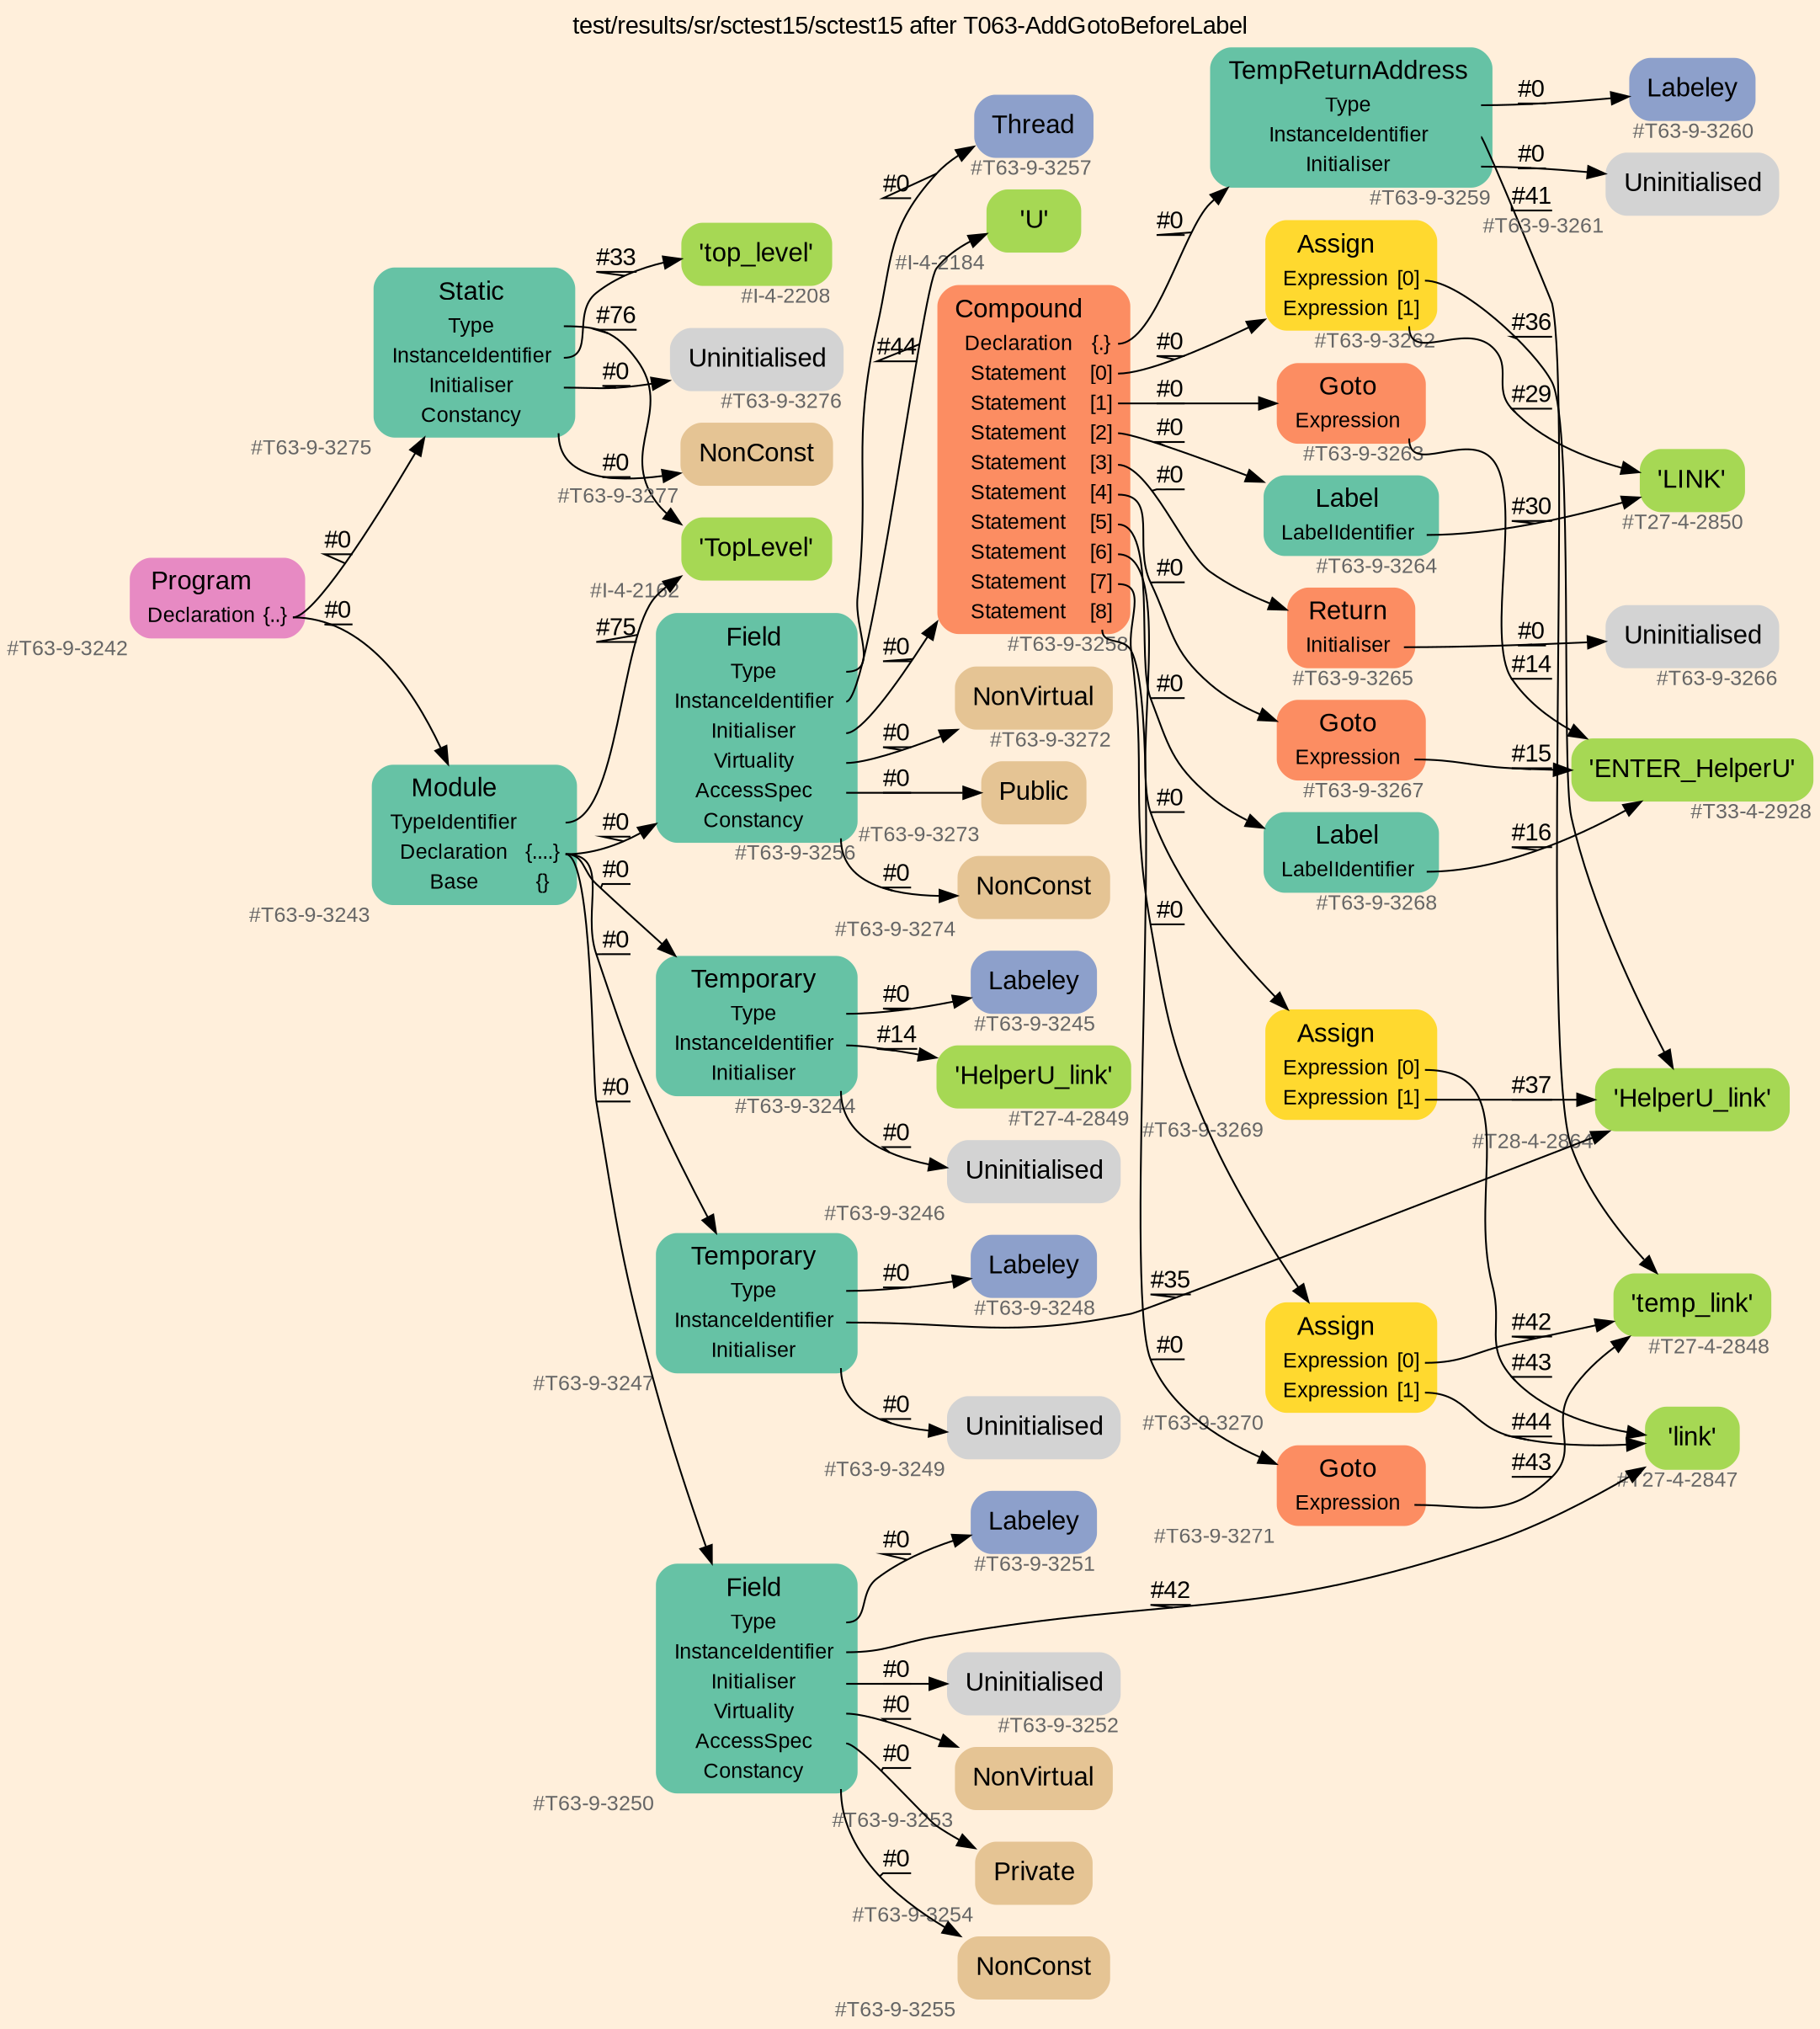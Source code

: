 digraph "test/results/sr/sctest15/sctest15 after T063-AddGotoBeforeLabel" {
label = "test/results/sr/sctest15/sctest15 after T063-AddGotoBeforeLabel"
labelloc = t
graph [
    rankdir = "LR"
    ranksep = 0.3
    bgcolor = antiquewhite1
    color = black
    fontcolor = black
    fontname = "Arial"
];
node [
    fontname = "Arial"
];
edge [
    fontname = "Arial"
];

// -------------------- node figure --------------------
// -------- block #T63-9-3242 ----------
"#T63-9-3242" [
    fillcolor = "/set28/4"
    xlabel = "#T63-9-3242"
    fontsize = "12"
    fontcolor = grey40
    shape = "plaintext"
    label = <<TABLE BORDER="0" CELLBORDER="0" CELLSPACING="0">
     <TR><TD><FONT COLOR="black" POINT-SIZE="15">Program</FONT></TD></TR>
     <TR><TD><FONT COLOR="black" POINT-SIZE="12">Declaration</FONT></TD><TD PORT="port0"><FONT COLOR="black" POINT-SIZE="12">{..}</FONT></TD></TR>
    </TABLE>>
    style = "rounded,filled"
];

// -------- block #T63-9-3243 ----------
"#T63-9-3243" [
    fillcolor = "/set28/1"
    xlabel = "#T63-9-3243"
    fontsize = "12"
    fontcolor = grey40
    shape = "plaintext"
    label = <<TABLE BORDER="0" CELLBORDER="0" CELLSPACING="0">
     <TR><TD><FONT COLOR="black" POINT-SIZE="15">Module</FONT></TD></TR>
     <TR><TD><FONT COLOR="black" POINT-SIZE="12">TypeIdentifier</FONT></TD><TD PORT="port0"></TD></TR>
     <TR><TD><FONT COLOR="black" POINT-SIZE="12">Declaration</FONT></TD><TD PORT="port1"><FONT COLOR="black" POINT-SIZE="12">{....}</FONT></TD></TR>
     <TR><TD><FONT COLOR="black" POINT-SIZE="12">Base</FONT></TD><TD PORT="port2"><FONT COLOR="black" POINT-SIZE="12">{}</FONT></TD></TR>
    </TABLE>>
    style = "rounded,filled"
];

// -------- block #I-4-2162 ----------
"#I-4-2162" [
    fillcolor = "/set28/5"
    xlabel = "#I-4-2162"
    fontsize = "12"
    fontcolor = grey40
    shape = "plaintext"
    label = <<TABLE BORDER="0" CELLBORDER="0" CELLSPACING="0">
     <TR><TD><FONT COLOR="black" POINT-SIZE="15">'TopLevel'</FONT></TD></TR>
    </TABLE>>
    style = "rounded,filled"
];

// -------- block #T63-9-3244 ----------
"#T63-9-3244" [
    fillcolor = "/set28/1"
    xlabel = "#T63-9-3244"
    fontsize = "12"
    fontcolor = grey40
    shape = "plaintext"
    label = <<TABLE BORDER="0" CELLBORDER="0" CELLSPACING="0">
     <TR><TD><FONT COLOR="black" POINT-SIZE="15">Temporary</FONT></TD></TR>
     <TR><TD><FONT COLOR="black" POINT-SIZE="12">Type</FONT></TD><TD PORT="port0"></TD></TR>
     <TR><TD><FONT COLOR="black" POINT-SIZE="12">InstanceIdentifier</FONT></TD><TD PORT="port1"></TD></TR>
     <TR><TD><FONT COLOR="black" POINT-SIZE="12">Initialiser</FONT></TD><TD PORT="port2"></TD></TR>
    </TABLE>>
    style = "rounded,filled"
];

// -------- block #T63-9-3245 ----------
"#T63-9-3245" [
    fillcolor = "/set28/3"
    xlabel = "#T63-9-3245"
    fontsize = "12"
    fontcolor = grey40
    shape = "plaintext"
    label = <<TABLE BORDER="0" CELLBORDER="0" CELLSPACING="0">
     <TR><TD><FONT COLOR="black" POINT-SIZE="15">Labeley</FONT></TD></TR>
    </TABLE>>
    style = "rounded,filled"
];

// -------- block #T27-4-2849 ----------
"#T27-4-2849" [
    fillcolor = "/set28/5"
    xlabel = "#T27-4-2849"
    fontsize = "12"
    fontcolor = grey40
    shape = "plaintext"
    label = <<TABLE BORDER="0" CELLBORDER="0" CELLSPACING="0">
     <TR><TD><FONT COLOR="black" POINT-SIZE="15">'HelperU_link'</FONT></TD></TR>
    </TABLE>>
    style = "rounded,filled"
];

// -------- block #T63-9-3246 ----------
"#T63-9-3246" [
    xlabel = "#T63-9-3246"
    fontsize = "12"
    fontcolor = grey40
    shape = "plaintext"
    label = <<TABLE BORDER="0" CELLBORDER="0" CELLSPACING="0">
     <TR><TD><FONT COLOR="black" POINT-SIZE="15">Uninitialised</FONT></TD></TR>
    </TABLE>>
    style = "rounded,filled"
];

// -------- block #T63-9-3247 ----------
"#T63-9-3247" [
    fillcolor = "/set28/1"
    xlabel = "#T63-9-3247"
    fontsize = "12"
    fontcolor = grey40
    shape = "plaintext"
    label = <<TABLE BORDER="0" CELLBORDER="0" CELLSPACING="0">
     <TR><TD><FONT COLOR="black" POINT-SIZE="15">Temporary</FONT></TD></TR>
     <TR><TD><FONT COLOR="black" POINT-SIZE="12">Type</FONT></TD><TD PORT="port0"></TD></TR>
     <TR><TD><FONT COLOR="black" POINT-SIZE="12">InstanceIdentifier</FONT></TD><TD PORT="port1"></TD></TR>
     <TR><TD><FONT COLOR="black" POINT-SIZE="12">Initialiser</FONT></TD><TD PORT="port2"></TD></TR>
    </TABLE>>
    style = "rounded,filled"
];

// -------- block #T63-9-3248 ----------
"#T63-9-3248" [
    fillcolor = "/set28/3"
    xlabel = "#T63-9-3248"
    fontsize = "12"
    fontcolor = grey40
    shape = "plaintext"
    label = <<TABLE BORDER="0" CELLBORDER="0" CELLSPACING="0">
     <TR><TD><FONT COLOR="black" POINT-SIZE="15">Labeley</FONT></TD></TR>
    </TABLE>>
    style = "rounded,filled"
];

// -------- block #T28-4-2864 ----------
"#T28-4-2864" [
    fillcolor = "/set28/5"
    xlabel = "#T28-4-2864"
    fontsize = "12"
    fontcolor = grey40
    shape = "plaintext"
    label = <<TABLE BORDER="0" CELLBORDER="0" CELLSPACING="0">
     <TR><TD><FONT COLOR="black" POINT-SIZE="15">'HelperU_link'</FONT></TD></TR>
    </TABLE>>
    style = "rounded,filled"
];

// -------- block #T63-9-3249 ----------
"#T63-9-3249" [
    xlabel = "#T63-9-3249"
    fontsize = "12"
    fontcolor = grey40
    shape = "plaintext"
    label = <<TABLE BORDER="0" CELLBORDER="0" CELLSPACING="0">
     <TR><TD><FONT COLOR="black" POINT-SIZE="15">Uninitialised</FONT></TD></TR>
    </TABLE>>
    style = "rounded,filled"
];

// -------- block #T63-9-3250 ----------
"#T63-9-3250" [
    fillcolor = "/set28/1"
    xlabel = "#T63-9-3250"
    fontsize = "12"
    fontcolor = grey40
    shape = "plaintext"
    label = <<TABLE BORDER="0" CELLBORDER="0" CELLSPACING="0">
     <TR><TD><FONT COLOR="black" POINT-SIZE="15">Field</FONT></TD></TR>
     <TR><TD><FONT COLOR="black" POINT-SIZE="12">Type</FONT></TD><TD PORT="port0"></TD></TR>
     <TR><TD><FONT COLOR="black" POINT-SIZE="12">InstanceIdentifier</FONT></TD><TD PORT="port1"></TD></TR>
     <TR><TD><FONT COLOR="black" POINT-SIZE="12">Initialiser</FONT></TD><TD PORT="port2"></TD></TR>
     <TR><TD><FONT COLOR="black" POINT-SIZE="12">Virtuality</FONT></TD><TD PORT="port3"></TD></TR>
     <TR><TD><FONT COLOR="black" POINT-SIZE="12">AccessSpec</FONT></TD><TD PORT="port4"></TD></TR>
     <TR><TD><FONT COLOR="black" POINT-SIZE="12">Constancy</FONT></TD><TD PORT="port5"></TD></TR>
    </TABLE>>
    style = "rounded,filled"
];

// -------- block #T63-9-3251 ----------
"#T63-9-3251" [
    fillcolor = "/set28/3"
    xlabel = "#T63-9-3251"
    fontsize = "12"
    fontcolor = grey40
    shape = "plaintext"
    label = <<TABLE BORDER="0" CELLBORDER="0" CELLSPACING="0">
     <TR><TD><FONT COLOR="black" POINT-SIZE="15">Labeley</FONT></TD></TR>
    </TABLE>>
    style = "rounded,filled"
];

// -------- block #T27-4-2847 ----------
"#T27-4-2847" [
    fillcolor = "/set28/5"
    xlabel = "#T27-4-2847"
    fontsize = "12"
    fontcolor = grey40
    shape = "plaintext"
    label = <<TABLE BORDER="0" CELLBORDER="0" CELLSPACING="0">
     <TR><TD><FONT COLOR="black" POINT-SIZE="15">'link'</FONT></TD></TR>
    </TABLE>>
    style = "rounded,filled"
];

// -------- block #T63-9-3252 ----------
"#T63-9-3252" [
    xlabel = "#T63-9-3252"
    fontsize = "12"
    fontcolor = grey40
    shape = "plaintext"
    label = <<TABLE BORDER="0" CELLBORDER="0" CELLSPACING="0">
     <TR><TD><FONT COLOR="black" POINT-SIZE="15">Uninitialised</FONT></TD></TR>
    </TABLE>>
    style = "rounded,filled"
];

// -------- block #T63-9-3253 ----------
"#T63-9-3253" [
    fillcolor = "/set28/7"
    xlabel = "#T63-9-3253"
    fontsize = "12"
    fontcolor = grey40
    shape = "plaintext"
    label = <<TABLE BORDER="0" CELLBORDER="0" CELLSPACING="0">
     <TR><TD><FONT COLOR="black" POINT-SIZE="15">NonVirtual</FONT></TD></TR>
    </TABLE>>
    style = "rounded,filled"
];

// -------- block #T63-9-3254 ----------
"#T63-9-3254" [
    fillcolor = "/set28/7"
    xlabel = "#T63-9-3254"
    fontsize = "12"
    fontcolor = grey40
    shape = "plaintext"
    label = <<TABLE BORDER="0" CELLBORDER="0" CELLSPACING="0">
     <TR><TD><FONT COLOR="black" POINT-SIZE="15">Private</FONT></TD></TR>
    </TABLE>>
    style = "rounded,filled"
];

// -------- block #T63-9-3255 ----------
"#T63-9-3255" [
    fillcolor = "/set28/7"
    xlabel = "#T63-9-3255"
    fontsize = "12"
    fontcolor = grey40
    shape = "plaintext"
    label = <<TABLE BORDER="0" CELLBORDER="0" CELLSPACING="0">
     <TR><TD><FONT COLOR="black" POINT-SIZE="15">NonConst</FONT></TD></TR>
    </TABLE>>
    style = "rounded,filled"
];

// -------- block #T63-9-3256 ----------
"#T63-9-3256" [
    fillcolor = "/set28/1"
    xlabel = "#T63-9-3256"
    fontsize = "12"
    fontcolor = grey40
    shape = "plaintext"
    label = <<TABLE BORDER="0" CELLBORDER="0" CELLSPACING="0">
     <TR><TD><FONT COLOR="black" POINT-SIZE="15">Field</FONT></TD></TR>
     <TR><TD><FONT COLOR="black" POINT-SIZE="12">Type</FONT></TD><TD PORT="port0"></TD></TR>
     <TR><TD><FONT COLOR="black" POINT-SIZE="12">InstanceIdentifier</FONT></TD><TD PORT="port1"></TD></TR>
     <TR><TD><FONT COLOR="black" POINT-SIZE="12">Initialiser</FONT></TD><TD PORT="port2"></TD></TR>
     <TR><TD><FONT COLOR="black" POINT-SIZE="12">Virtuality</FONT></TD><TD PORT="port3"></TD></TR>
     <TR><TD><FONT COLOR="black" POINT-SIZE="12">AccessSpec</FONT></TD><TD PORT="port4"></TD></TR>
     <TR><TD><FONT COLOR="black" POINT-SIZE="12">Constancy</FONT></TD><TD PORT="port5"></TD></TR>
    </TABLE>>
    style = "rounded,filled"
];

// -------- block #T63-9-3257 ----------
"#T63-9-3257" [
    fillcolor = "/set28/3"
    xlabel = "#T63-9-3257"
    fontsize = "12"
    fontcolor = grey40
    shape = "plaintext"
    label = <<TABLE BORDER="0" CELLBORDER="0" CELLSPACING="0">
     <TR><TD><FONT COLOR="black" POINT-SIZE="15">Thread</FONT></TD></TR>
    </TABLE>>
    style = "rounded,filled"
];

// -------- block #I-4-2184 ----------
"#I-4-2184" [
    fillcolor = "/set28/5"
    xlabel = "#I-4-2184"
    fontsize = "12"
    fontcolor = grey40
    shape = "plaintext"
    label = <<TABLE BORDER="0" CELLBORDER="0" CELLSPACING="0">
     <TR><TD><FONT COLOR="black" POINT-SIZE="15">'U'</FONT></TD></TR>
    </TABLE>>
    style = "rounded,filled"
];

// -------- block #T63-9-3258 ----------
"#T63-9-3258" [
    fillcolor = "/set28/2"
    xlabel = "#T63-9-3258"
    fontsize = "12"
    fontcolor = grey40
    shape = "plaintext"
    label = <<TABLE BORDER="0" CELLBORDER="0" CELLSPACING="0">
     <TR><TD><FONT COLOR="black" POINT-SIZE="15">Compound</FONT></TD></TR>
     <TR><TD><FONT COLOR="black" POINT-SIZE="12">Declaration</FONT></TD><TD PORT="port0"><FONT COLOR="black" POINT-SIZE="12">{.}</FONT></TD></TR>
     <TR><TD><FONT COLOR="black" POINT-SIZE="12">Statement</FONT></TD><TD PORT="port1"><FONT COLOR="black" POINT-SIZE="12">[0]</FONT></TD></TR>
     <TR><TD><FONT COLOR="black" POINT-SIZE="12">Statement</FONT></TD><TD PORT="port2"><FONT COLOR="black" POINT-SIZE="12">[1]</FONT></TD></TR>
     <TR><TD><FONT COLOR="black" POINT-SIZE="12">Statement</FONT></TD><TD PORT="port3"><FONT COLOR="black" POINT-SIZE="12">[2]</FONT></TD></TR>
     <TR><TD><FONT COLOR="black" POINT-SIZE="12">Statement</FONT></TD><TD PORT="port4"><FONT COLOR="black" POINT-SIZE="12">[3]</FONT></TD></TR>
     <TR><TD><FONT COLOR="black" POINT-SIZE="12">Statement</FONT></TD><TD PORT="port5"><FONT COLOR="black" POINT-SIZE="12">[4]</FONT></TD></TR>
     <TR><TD><FONT COLOR="black" POINT-SIZE="12">Statement</FONT></TD><TD PORT="port6"><FONT COLOR="black" POINT-SIZE="12">[5]</FONT></TD></TR>
     <TR><TD><FONT COLOR="black" POINT-SIZE="12">Statement</FONT></TD><TD PORT="port7"><FONT COLOR="black" POINT-SIZE="12">[6]</FONT></TD></TR>
     <TR><TD><FONT COLOR="black" POINT-SIZE="12">Statement</FONT></TD><TD PORT="port8"><FONT COLOR="black" POINT-SIZE="12">[7]</FONT></TD></TR>
     <TR><TD><FONT COLOR="black" POINT-SIZE="12">Statement</FONT></TD><TD PORT="port9"><FONT COLOR="black" POINT-SIZE="12">[8]</FONT></TD></TR>
    </TABLE>>
    style = "rounded,filled"
];

// -------- block #T63-9-3259 ----------
"#T63-9-3259" [
    fillcolor = "/set28/1"
    xlabel = "#T63-9-3259"
    fontsize = "12"
    fontcolor = grey40
    shape = "plaintext"
    label = <<TABLE BORDER="0" CELLBORDER="0" CELLSPACING="0">
     <TR><TD><FONT COLOR="black" POINT-SIZE="15">TempReturnAddress</FONT></TD></TR>
     <TR><TD><FONT COLOR="black" POINT-SIZE="12">Type</FONT></TD><TD PORT="port0"></TD></TR>
     <TR><TD><FONT COLOR="black" POINT-SIZE="12">InstanceIdentifier</FONT></TD><TD PORT="port1"></TD></TR>
     <TR><TD><FONT COLOR="black" POINT-SIZE="12">Initialiser</FONT></TD><TD PORT="port2"></TD></TR>
    </TABLE>>
    style = "rounded,filled"
];

// -------- block #T63-9-3260 ----------
"#T63-9-3260" [
    fillcolor = "/set28/3"
    xlabel = "#T63-9-3260"
    fontsize = "12"
    fontcolor = grey40
    shape = "plaintext"
    label = <<TABLE BORDER="0" CELLBORDER="0" CELLSPACING="0">
     <TR><TD><FONT COLOR="black" POINT-SIZE="15">Labeley</FONT></TD></TR>
    </TABLE>>
    style = "rounded,filled"
];

// -------- block #T27-4-2848 ----------
"#T27-4-2848" [
    fillcolor = "/set28/5"
    xlabel = "#T27-4-2848"
    fontsize = "12"
    fontcolor = grey40
    shape = "plaintext"
    label = <<TABLE BORDER="0" CELLBORDER="0" CELLSPACING="0">
     <TR><TD><FONT COLOR="black" POINT-SIZE="15">'temp_link'</FONT></TD></TR>
    </TABLE>>
    style = "rounded,filled"
];

// -------- block #T63-9-3261 ----------
"#T63-9-3261" [
    xlabel = "#T63-9-3261"
    fontsize = "12"
    fontcolor = grey40
    shape = "plaintext"
    label = <<TABLE BORDER="0" CELLBORDER="0" CELLSPACING="0">
     <TR><TD><FONT COLOR="black" POINT-SIZE="15">Uninitialised</FONT></TD></TR>
    </TABLE>>
    style = "rounded,filled"
];

// -------- block #T63-9-3262 ----------
"#T63-9-3262" [
    fillcolor = "/set28/6"
    xlabel = "#T63-9-3262"
    fontsize = "12"
    fontcolor = grey40
    shape = "plaintext"
    label = <<TABLE BORDER="0" CELLBORDER="0" CELLSPACING="0">
     <TR><TD><FONT COLOR="black" POINT-SIZE="15">Assign</FONT></TD></TR>
     <TR><TD><FONT COLOR="black" POINT-SIZE="12">Expression</FONT></TD><TD PORT="port0"><FONT COLOR="black" POINT-SIZE="12">[0]</FONT></TD></TR>
     <TR><TD><FONT COLOR="black" POINT-SIZE="12">Expression</FONT></TD><TD PORT="port1"><FONT COLOR="black" POINT-SIZE="12">[1]</FONT></TD></TR>
    </TABLE>>
    style = "rounded,filled"
];

// -------- block #T27-4-2850 ----------
"#T27-4-2850" [
    fillcolor = "/set28/5"
    xlabel = "#T27-4-2850"
    fontsize = "12"
    fontcolor = grey40
    shape = "plaintext"
    label = <<TABLE BORDER="0" CELLBORDER="0" CELLSPACING="0">
     <TR><TD><FONT COLOR="black" POINT-SIZE="15">'LINK'</FONT></TD></TR>
    </TABLE>>
    style = "rounded,filled"
];

// -------- block #T63-9-3263 ----------
"#T63-9-3263" [
    fillcolor = "/set28/2"
    xlabel = "#T63-9-3263"
    fontsize = "12"
    fontcolor = grey40
    shape = "plaintext"
    label = <<TABLE BORDER="0" CELLBORDER="0" CELLSPACING="0">
     <TR><TD><FONT COLOR="black" POINT-SIZE="15">Goto</FONT></TD></TR>
     <TR><TD><FONT COLOR="black" POINT-SIZE="12">Expression</FONT></TD><TD PORT="port0"></TD></TR>
    </TABLE>>
    style = "rounded,filled"
];

// -------- block #T33-4-2928 ----------
"#T33-4-2928" [
    fillcolor = "/set28/5"
    xlabel = "#T33-4-2928"
    fontsize = "12"
    fontcolor = grey40
    shape = "plaintext"
    label = <<TABLE BORDER="0" CELLBORDER="0" CELLSPACING="0">
     <TR><TD><FONT COLOR="black" POINT-SIZE="15">'ENTER_HelperU'</FONT></TD></TR>
    </TABLE>>
    style = "rounded,filled"
];

// -------- block #T63-9-3264 ----------
"#T63-9-3264" [
    fillcolor = "/set28/1"
    xlabel = "#T63-9-3264"
    fontsize = "12"
    fontcolor = grey40
    shape = "plaintext"
    label = <<TABLE BORDER="0" CELLBORDER="0" CELLSPACING="0">
     <TR><TD><FONT COLOR="black" POINT-SIZE="15">Label</FONT></TD></TR>
     <TR><TD><FONT COLOR="black" POINT-SIZE="12">LabelIdentifier</FONT></TD><TD PORT="port0"></TD></TR>
    </TABLE>>
    style = "rounded,filled"
];

// -------- block #T63-9-3265 ----------
"#T63-9-3265" [
    fillcolor = "/set28/2"
    xlabel = "#T63-9-3265"
    fontsize = "12"
    fontcolor = grey40
    shape = "plaintext"
    label = <<TABLE BORDER="0" CELLBORDER="0" CELLSPACING="0">
     <TR><TD><FONT COLOR="black" POINT-SIZE="15">Return</FONT></TD></TR>
     <TR><TD><FONT COLOR="black" POINT-SIZE="12">Initialiser</FONT></TD><TD PORT="port0"></TD></TR>
    </TABLE>>
    style = "rounded,filled"
];

// -------- block #T63-9-3266 ----------
"#T63-9-3266" [
    xlabel = "#T63-9-3266"
    fontsize = "12"
    fontcolor = grey40
    shape = "plaintext"
    label = <<TABLE BORDER="0" CELLBORDER="0" CELLSPACING="0">
     <TR><TD><FONT COLOR="black" POINT-SIZE="15">Uninitialised</FONT></TD></TR>
    </TABLE>>
    style = "rounded,filled"
];

// -------- block #T63-9-3267 ----------
"#T63-9-3267" [
    fillcolor = "/set28/2"
    xlabel = "#T63-9-3267"
    fontsize = "12"
    fontcolor = grey40
    shape = "plaintext"
    label = <<TABLE BORDER="0" CELLBORDER="0" CELLSPACING="0">
     <TR><TD><FONT COLOR="black" POINT-SIZE="15">Goto</FONT></TD></TR>
     <TR><TD><FONT COLOR="black" POINT-SIZE="12">Expression</FONT></TD><TD PORT="port0"></TD></TR>
    </TABLE>>
    style = "rounded,filled"
];

// -------- block #T63-9-3268 ----------
"#T63-9-3268" [
    fillcolor = "/set28/1"
    xlabel = "#T63-9-3268"
    fontsize = "12"
    fontcolor = grey40
    shape = "plaintext"
    label = <<TABLE BORDER="0" CELLBORDER="0" CELLSPACING="0">
     <TR><TD><FONT COLOR="black" POINT-SIZE="15">Label</FONT></TD></TR>
     <TR><TD><FONT COLOR="black" POINT-SIZE="12">LabelIdentifier</FONT></TD><TD PORT="port0"></TD></TR>
    </TABLE>>
    style = "rounded,filled"
];

// -------- block #T63-9-3269 ----------
"#T63-9-3269" [
    fillcolor = "/set28/6"
    xlabel = "#T63-9-3269"
    fontsize = "12"
    fontcolor = grey40
    shape = "plaintext"
    label = <<TABLE BORDER="0" CELLBORDER="0" CELLSPACING="0">
     <TR><TD><FONT COLOR="black" POINT-SIZE="15">Assign</FONT></TD></TR>
     <TR><TD><FONT COLOR="black" POINT-SIZE="12">Expression</FONT></TD><TD PORT="port0"><FONT COLOR="black" POINT-SIZE="12">[0]</FONT></TD></TR>
     <TR><TD><FONT COLOR="black" POINT-SIZE="12">Expression</FONT></TD><TD PORT="port1"><FONT COLOR="black" POINT-SIZE="12">[1]</FONT></TD></TR>
    </TABLE>>
    style = "rounded,filled"
];

// -------- block #T63-9-3270 ----------
"#T63-9-3270" [
    fillcolor = "/set28/6"
    xlabel = "#T63-9-3270"
    fontsize = "12"
    fontcolor = grey40
    shape = "plaintext"
    label = <<TABLE BORDER="0" CELLBORDER="0" CELLSPACING="0">
     <TR><TD><FONT COLOR="black" POINT-SIZE="15">Assign</FONT></TD></TR>
     <TR><TD><FONT COLOR="black" POINT-SIZE="12">Expression</FONT></TD><TD PORT="port0"><FONT COLOR="black" POINT-SIZE="12">[0]</FONT></TD></TR>
     <TR><TD><FONT COLOR="black" POINT-SIZE="12">Expression</FONT></TD><TD PORT="port1"><FONT COLOR="black" POINT-SIZE="12">[1]</FONT></TD></TR>
    </TABLE>>
    style = "rounded,filled"
];

// -------- block #T63-9-3271 ----------
"#T63-9-3271" [
    fillcolor = "/set28/2"
    xlabel = "#T63-9-3271"
    fontsize = "12"
    fontcolor = grey40
    shape = "plaintext"
    label = <<TABLE BORDER="0" CELLBORDER="0" CELLSPACING="0">
     <TR><TD><FONT COLOR="black" POINT-SIZE="15">Goto</FONT></TD></TR>
     <TR><TD><FONT COLOR="black" POINT-SIZE="12">Expression</FONT></TD><TD PORT="port0"></TD></TR>
    </TABLE>>
    style = "rounded,filled"
];

// -------- block #T63-9-3272 ----------
"#T63-9-3272" [
    fillcolor = "/set28/7"
    xlabel = "#T63-9-3272"
    fontsize = "12"
    fontcolor = grey40
    shape = "plaintext"
    label = <<TABLE BORDER="0" CELLBORDER="0" CELLSPACING="0">
     <TR><TD><FONT COLOR="black" POINT-SIZE="15">NonVirtual</FONT></TD></TR>
    </TABLE>>
    style = "rounded,filled"
];

// -------- block #T63-9-3273 ----------
"#T63-9-3273" [
    fillcolor = "/set28/7"
    xlabel = "#T63-9-3273"
    fontsize = "12"
    fontcolor = grey40
    shape = "plaintext"
    label = <<TABLE BORDER="0" CELLBORDER="0" CELLSPACING="0">
     <TR><TD><FONT COLOR="black" POINT-SIZE="15">Public</FONT></TD></TR>
    </TABLE>>
    style = "rounded,filled"
];

// -------- block #T63-9-3274 ----------
"#T63-9-3274" [
    fillcolor = "/set28/7"
    xlabel = "#T63-9-3274"
    fontsize = "12"
    fontcolor = grey40
    shape = "plaintext"
    label = <<TABLE BORDER="0" CELLBORDER="0" CELLSPACING="0">
     <TR><TD><FONT COLOR="black" POINT-SIZE="15">NonConst</FONT></TD></TR>
    </TABLE>>
    style = "rounded,filled"
];

// -------- block #T63-9-3275 ----------
"#T63-9-3275" [
    fillcolor = "/set28/1"
    xlabel = "#T63-9-3275"
    fontsize = "12"
    fontcolor = grey40
    shape = "plaintext"
    label = <<TABLE BORDER="0" CELLBORDER="0" CELLSPACING="0">
     <TR><TD><FONT COLOR="black" POINT-SIZE="15">Static</FONT></TD></TR>
     <TR><TD><FONT COLOR="black" POINT-SIZE="12">Type</FONT></TD><TD PORT="port0"></TD></TR>
     <TR><TD><FONT COLOR="black" POINT-SIZE="12">InstanceIdentifier</FONT></TD><TD PORT="port1"></TD></TR>
     <TR><TD><FONT COLOR="black" POINT-SIZE="12">Initialiser</FONT></TD><TD PORT="port2"></TD></TR>
     <TR><TD><FONT COLOR="black" POINT-SIZE="12">Constancy</FONT></TD><TD PORT="port3"></TD></TR>
    </TABLE>>
    style = "rounded,filled"
];

// -------- block #I-4-2208 ----------
"#I-4-2208" [
    fillcolor = "/set28/5"
    xlabel = "#I-4-2208"
    fontsize = "12"
    fontcolor = grey40
    shape = "plaintext"
    label = <<TABLE BORDER="0" CELLBORDER="0" CELLSPACING="0">
     <TR><TD><FONT COLOR="black" POINT-SIZE="15">'top_level'</FONT></TD></TR>
    </TABLE>>
    style = "rounded,filled"
];

// -------- block #T63-9-3276 ----------
"#T63-9-3276" [
    xlabel = "#T63-9-3276"
    fontsize = "12"
    fontcolor = grey40
    shape = "plaintext"
    label = <<TABLE BORDER="0" CELLBORDER="0" CELLSPACING="0">
     <TR><TD><FONT COLOR="black" POINT-SIZE="15">Uninitialised</FONT></TD></TR>
    </TABLE>>
    style = "rounded,filled"
];

// -------- block #T63-9-3277 ----------
"#T63-9-3277" [
    fillcolor = "/set28/7"
    xlabel = "#T63-9-3277"
    fontsize = "12"
    fontcolor = grey40
    shape = "plaintext"
    label = <<TABLE BORDER="0" CELLBORDER="0" CELLSPACING="0">
     <TR><TD><FONT COLOR="black" POINT-SIZE="15">NonConst</FONT></TD></TR>
    </TABLE>>
    style = "rounded,filled"
];

"#T63-9-3242":port0 -> "#T63-9-3243" [
    label = "#0"
    decorate = true
    color = black
    fontcolor = black
];

"#T63-9-3242":port0 -> "#T63-9-3275" [
    label = "#0"
    decorate = true
    color = black
    fontcolor = black
];

"#T63-9-3243":port0 -> "#I-4-2162" [
    label = "#75"
    decorate = true
    color = black
    fontcolor = black
];

"#T63-9-3243":port1 -> "#T63-9-3244" [
    label = "#0"
    decorate = true
    color = black
    fontcolor = black
];

"#T63-9-3243":port1 -> "#T63-9-3247" [
    label = "#0"
    decorate = true
    color = black
    fontcolor = black
];

"#T63-9-3243":port1 -> "#T63-9-3250" [
    label = "#0"
    decorate = true
    color = black
    fontcolor = black
];

"#T63-9-3243":port1 -> "#T63-9-3256" [
    label = "#0"
    decorate = true
    color = black
    fontcolor = black
];

"#T63-9-3244":port0 -> "#T63-9-3245" [
    label = "#0"
    decorate = true
    color = black
    fontcolor = black
];

"#T63-9-3244":port1 -> "#T27-4-2849" [
    label = "#14"
    decorate = true
    color = black
    fontcolor = black
];

"#T63-9-3244":port2 -> "#T63-9-3246" [
    label = "#0"
    decorate = true
    color = black
    fontcolor = black
];

"#T63-9-3247":port0 -> "#T63-9-3248" [
    label = "#0"
    decorate = true
    color = black
    fontcolor = black
];

"#T63-9-3247":port1 -> "#T28-4-2864" [
    label = "#35"
    decorate = true
    color = black
    fontcolor = black
];

"#T63-9-3247":port2 -> "#T63-9-3249" [
    label = "#0"
    decorate = true
    color = black
    fontcolor = black
];

"#T63-9-3250":port0 -> "#T63-9-3251" [
    label = "#0"
    decorate = true
    color = black
    fontcolor = black
];

"#T63-9-3250":port1 -> "#T27-4-2847" [
    label = "#42"
    decorate = true
    color = black
    fontcolor = black
];

"#T63-9-3250":port2 -> "#T63-9-3252" [
    label = "#0"
    decorate = true
    color = black
    fontcolor = black
];

"#T63-9-3250":port3 -> "#T63-9-3253" [
    label = "#0"
    decorate = true
    color = black
    fontcolor = black
];

"#T63-9-3250":port4 -> "#T63-9-3254" [
    label = "#0"
    decorate = true
    color = black
    fontcolor = black
];

"#T63-9-3250":port5 -> "#T63-9-3255" [
    label = "#0"
    decorate = true
    color = black
    fontcolor = black
];

"#T63-9-3256":port0 -> "#T63-9-3257" [
    label = "#0"
    decorate = true
    color = black
    fontcolor = black
];

"#T63-9-3256":port1 -> "#I-4-2184" [
    label = "#44"
    decorate = true
    color = black
    fontcolor = black
];

"#T63-9-3256":port2 -> "#T63-9-3258" [
    label = "#0"
    decorate = true
    color = black
    fontcolor = black
];

"#T63-9-3256":port3 -> "#T63-9-3272" [
    label = "#0"
    decorate = true
    color = black
    fontcolor = black
];

"#T63-9-3256":port4 -> "#T63-9-3273" [
    label = "#0"
    decorate = true
    color = black
    fontcolor = black
];

"#T63-9-3256":port5 -> "#T63-9-3274" [
    label = "#0"
    decorate = true
    color = black
    fontcolor = black
];

"#T63-9-3258":port0 -> "#T63-9-3259" [
    label = "#0"
    decorate = true
    color = black
    fontcolor = black
];

"#T63-9-3258":port1 -> "#T63-9-3262" [
    label = "#0"
    decorate = true
    color = black
    fontcolor = black
];

"#T63-9-3258":port2 -> "#T63-9-3263" [
    label = "#0"
    decorate = true
    color = black
    fontcolor = black
];

"#T63-9-3258":port3 -> "#T63-9-3264" [
    label = "#0"
    decorate = true
    color = black
    fontcolor = black
];

"#T63-9-3258":port4 -> "#T63-9-3265" [
    label = "#0"
    decorate = true
    color = black
    fontcolor = black
];

"#T63-9-3258":port5 -> "#T63-9-3267" [
    label = "#0"
    decorate = true
    color = black
    fontcolor = black
];

"#T63-9-3258":port6 -> "#T63-9-3268" [
    label = "#0"
    decorate = true
    color = black
    fontcolor = black
];

"#T63-9-3258":port7 -> "#T63-9-3269" [
    label = "#0"
    decorate = true
    color = black
    fontcolor = black
];

"#T63-9-3258":port8 -> "#T63-9-3270" [
    label = "#0"
    decorate = true
    color = black
    fontcolor = black
];

"#T63-9-3258":port9 -> "#T63-9-3271" [
    label = "#0"
    decorate = true
    color = black
    fontcolor = black
];

"#T63-9-3259":port0 -> "#T63-9-3260" [
    label = "#0"
    decorate = true
    color = black
    fontcolor = black
];

"#T63-9-3259":port1 -> "#T27-4-2848" [
    label = "#41"
    decorate = true
    color = black
    fontcolor = black
];

"#T63-9-3259":port2 -> "#T63-9-3261" [
    label = "#0"
    decorate = true
    color = black
    fontcolor = black
];

"#T63-9-3262":port0 -> "#T28-4-2864" [
    label = "#36"
    decorate = true
    color = black
    fontcolor = black
];

"#T63-9-3262":port1 -> "#T27-4-2850" [
    label = "#29"
    decorate = true
    color = black
    fontcolor = black
];

"#T63-9-3263":port0 -> "#T33-4-2928" [
    label = "#14"
    decorate = true
    color = black
    fontcolor = black
];

"#T63-9-3264":port0 -> "#T27-4-2850" [
    label = "#30"
    decorate = true
    color = black
    fontcolor = black
];

"#T63-9-3265":port0 -> "#T63-9-3266" [
    label = "#0"
    decorate = true
    color = black
    fontcolor = black
];

"#T63-9-3267":port0 -> "#T33-4-2928" [
    label = "#15"
    decorate = true
    color = black
    fontcolor = black
];

"#T63-9-3268":port0 -> "#T33-4-2928" [
    label = "#16"
    decorate = true
    color = black
    fontcolor = black
];

"#T63-9-3269":port0 -> "#T27-4-2847" [
    label = "#43"
    decorate = true
    color = black
    fontcolor = black
];

"#T63-9-3269":port1 -> "#T28-4-2864" [
    label = "#37"
    decorate = true
    color = black
    fontcolor = black
];

"#T63-9-3270":port0 -> "#T27-4-2848" [
    label = "#42"
    decorate = true
    color = black
    fontcolor = black
];

"#T63-9-3270":port1 -> "#T27-4-2847" [
    label = "#44"
    decorate = true
    color = black
    fontcolor = black
];

"#T63-9-3271":port0 -> "#T27-4-2848" [
    label = "#43"
    decorate = true
    color = black
    fontcolor = black
];

"#T63-9-3275":port0 -> "#I-4-2162" [
    label = "#76"
    decorate = true
    color = black
    fontcolor = black
];

"#T63-9-3275":port1 -> "#I-4-2208" [
    label = "#33"
    decorate = true
    color = black
    fontcolor = black
];

"#T63-9-3275":port2 -> "#T63-9-3276" [
    label = "#0"
    decorate = true
    color = black
    fontcolor = black
];

"#T63-9-3275":port3 -> "#T63-9-3277" [
    label = "#0"
    decorate = true
    color = black
    fontcolor = black
];


}
